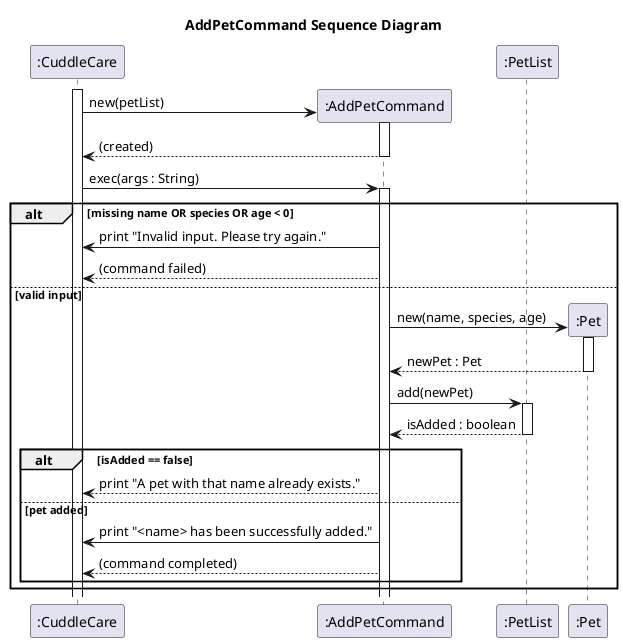 @startuml
title AddPetCommand Sequence Diagram

participant ":CuddleCare" as CuddleCare
participant ":AddPetCommand" as AddPetCommand
participant ":PetList" as PetList
participant ":Pet" as Pet

activate CuddleCare

' Constructor
CuddleCare -> AddPetCommand** : new(petList)
activate AddPetCommand
return (created)

' Exec Method
CuddleCare -> AddPetCommand : exec(args : String)
activate AddPetCommand

' Invalid input case
alt missing name OR species OR age < 0
    AddPetCommand -> CuddleCare : print "Invalid input. Please try again."
    AddPetCommand --> CuddleCare : (command failed)

else valid input
    ' Create Pet object
    AddPetCommand -> Pet** : new(name, species, age)
    activate Pet
    return newPet : Pet

    ' Add to PetList
    AddPetCommand -> PetList : add(newPet)
    activate PetList
    return isAdded : boolean

    ' Duplicate pet case
    alt isAdded == false
        AddPetCommand --> CuddleCare : print "A pet with that name already exists."

    else pet added
        AddPetCommand -> CuddleCare : print "<name> has been successfully added."
        AddPetCommand --> CuddleCare : (command completed)
    end
end

@enduml